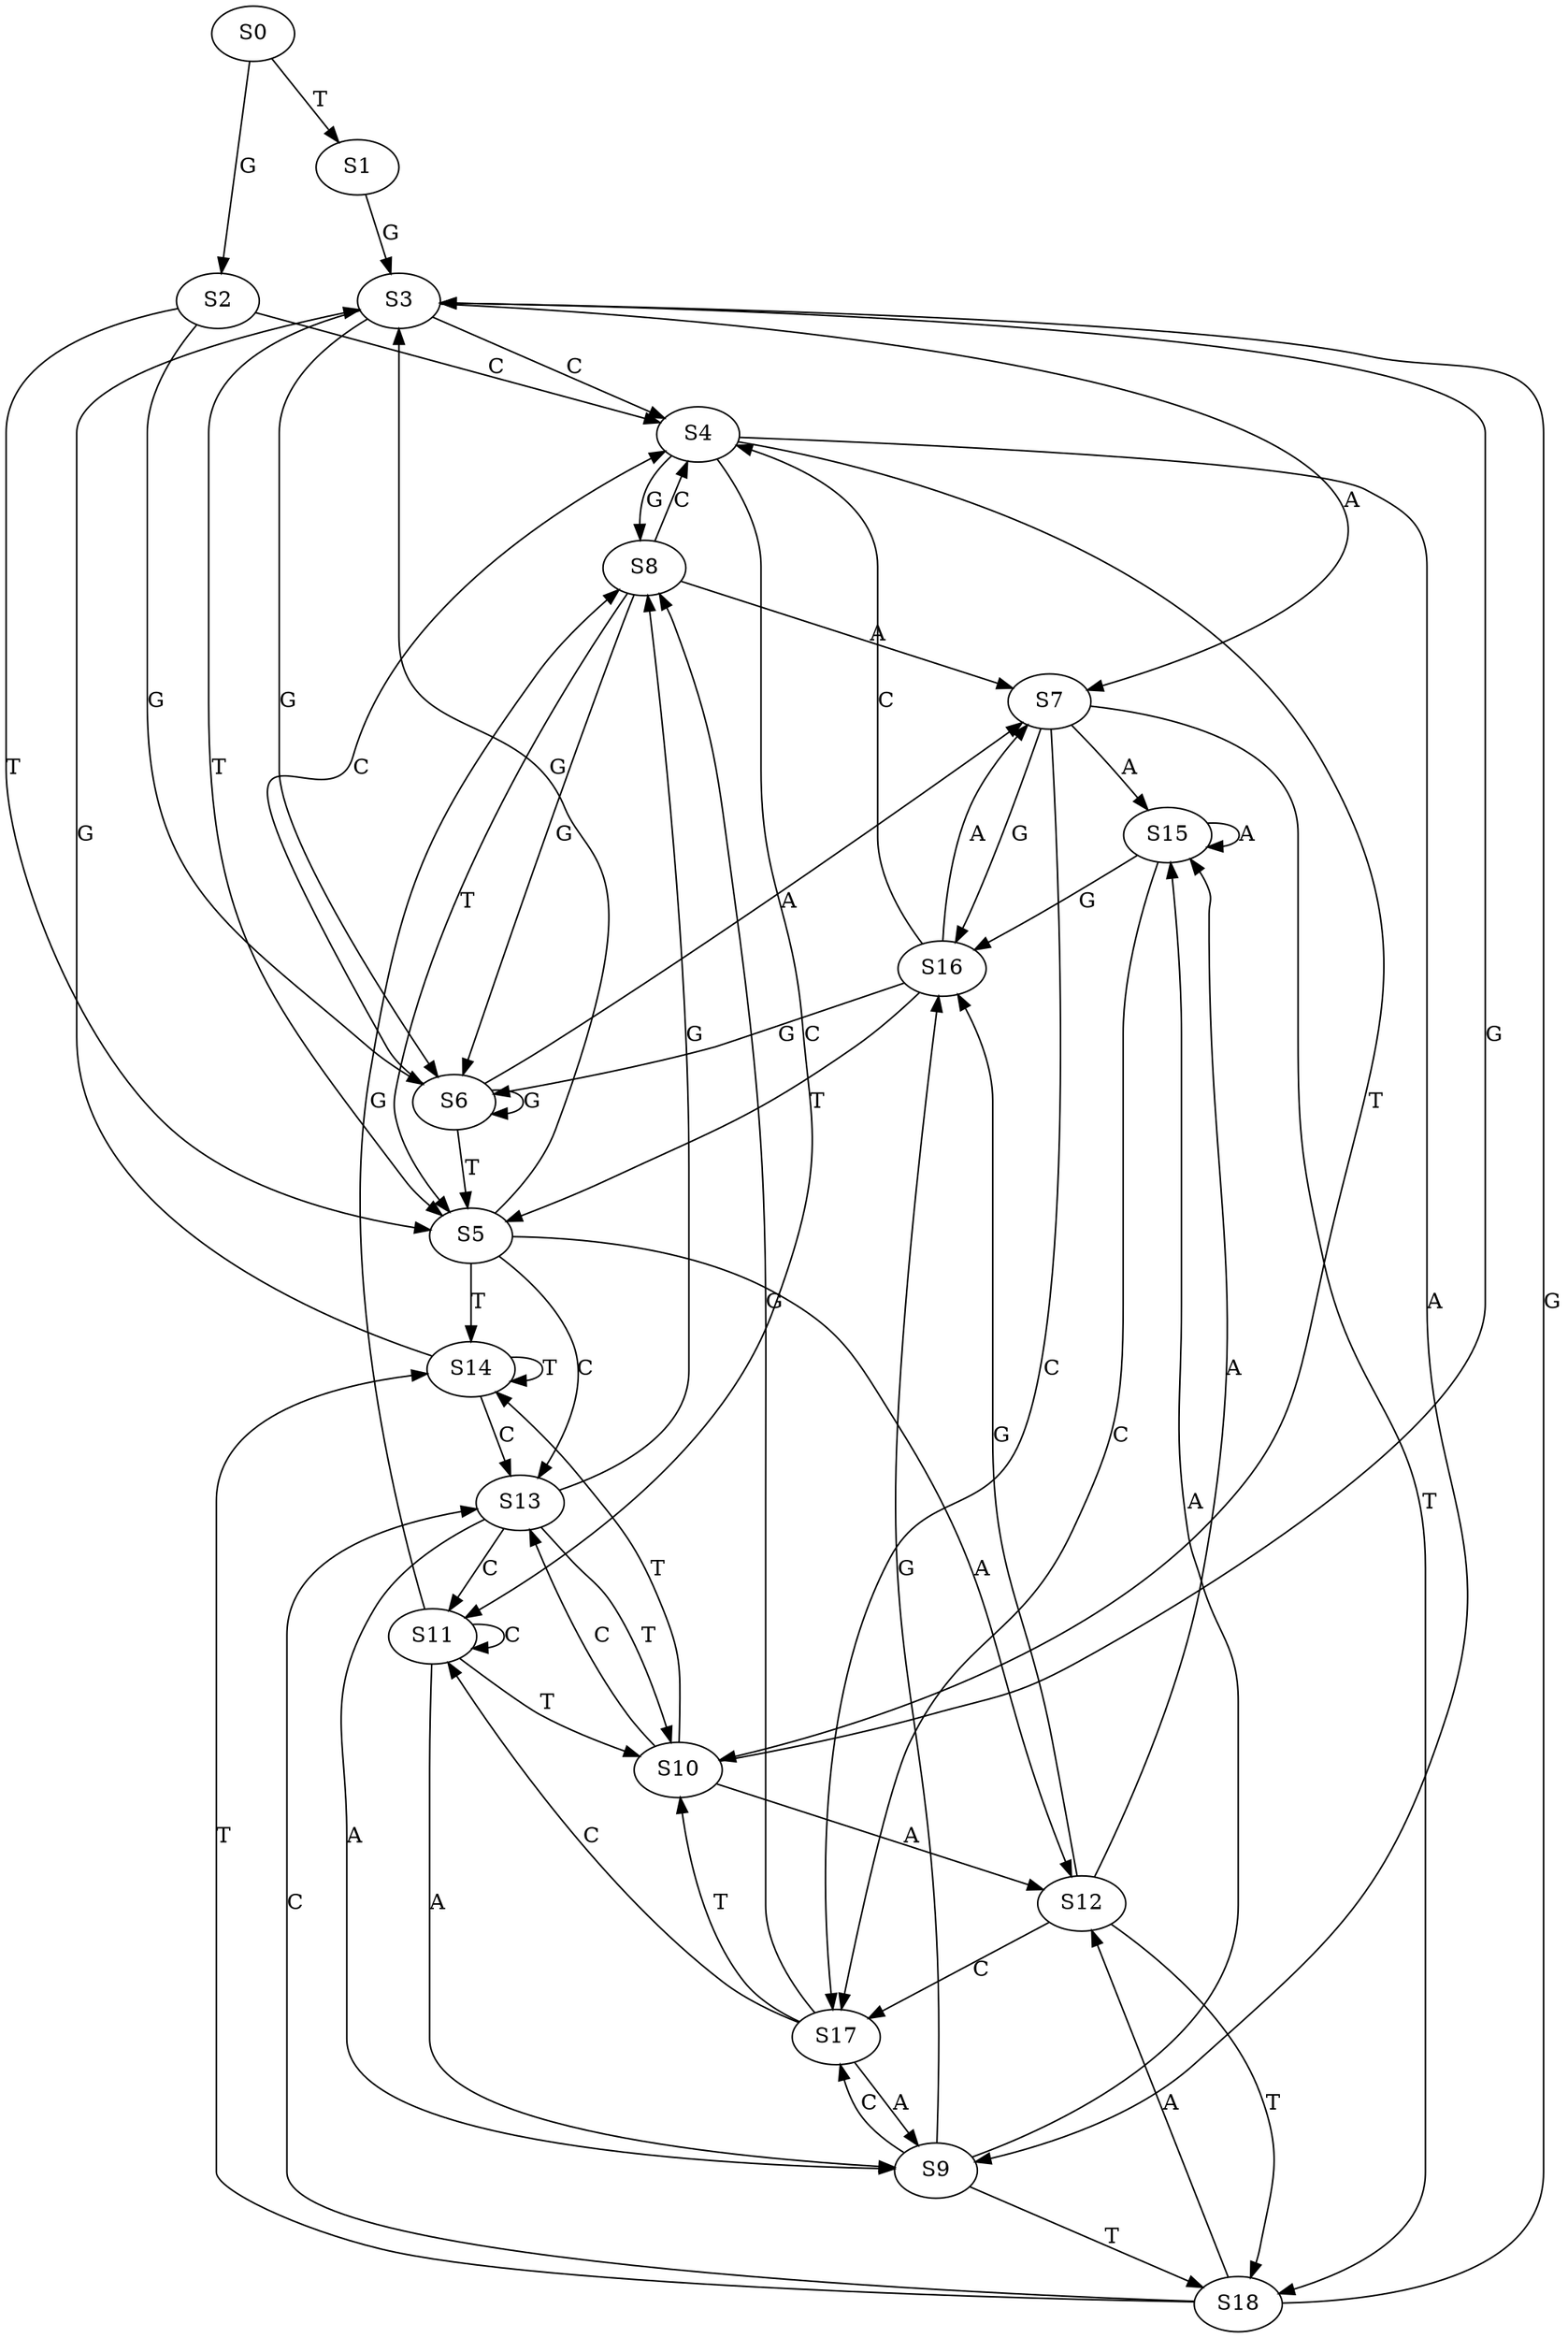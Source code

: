 strict digraph  {
	S0 -> S1 [ label = T ];
	S0 -> S2 [ label = G ];
	S1 -> S3 [ label = G ];
	S2 -> S4 [ label = C ];
	S2 -> S5 [ label = T ];
	S2 -> S6 [ label = G ];
	S3 -> S5 [ label = T ];
	S3 -> S6 [ label = G ];
	S3 -> S4 [ label = C ];
	S3 -> S7 [ label = A ];
	S4 -> S8 [ label = G ];
	S4 -> S9 [ label = A ];
	S4 -> S10 [ label = T ];
	S4 -> S11 [ label = C ];
	S5 -> S12 [ label = A ];
	S5 -> S13 [ label = C ];
	S5 -> S14 [ label = T ];
	S5 -> S3 [ label = G ];
	S6 -> S5 [ label = T ];
	S6 -> S7 [ label = A ];
	S6 -> S6 [ label = G ];
	S6 -> S4 [ label = C ];
	S7 -> S15 [ label = A ];
	S7 -> S16 [ label = G ];
	S7 -> S17 [ label = C ];
	S7 -> S18 [ label = T ];
	S8 -> S6 [ label = G ];
	S8 -> S4 [ label = C ];
	S8 -> S5 [ label = T ];
	S8 -> S7 [ label = A ];
	S9 -> S15 [ label = A ];
	S9 -> S17 [ label = C ];
	S9 -> S16 [ label = G ];
	S9 -> S18 [ label = T ];
	S10 -> S14 [ label = T ];
	S10 -> S13 [ label = C ];
	S10 -> S3 [ label = G ];
	S10 -> S12 [ label = A ];
	S11 -> S9 [ label = A ];
	S11 -> S8 [ label = G ];
	S11 -> S10 [ label = T ];
	S11 -> S11 [ label = C ];
	S12 -> S16 [ label = G ];
	S12 -> S17 [ label = C ];
	S12 -> S18 [ label = T ];
	S12 -> S15 [ label = A ];
	S13 -> S9 [ label = A ];
	S13 -> S8 [ label = G ];
	S13 -> S11 [ label = C ];
	S13 -> S10 [ label = T ];
	S14 -> S13 [ label = C ];
	S14 -> S3 [ label = G ];
	S14 -> S14 [ label = T ];
	S15 -> S16 [ label = G ];
	S15 -> S17 [ label = C ];
	S15 -> S15 [ label = A ];
	S16 -> S5 [ label = T ];
	S16 -> S7 [ label = A ];
	S16 -> S4 [ label = C ];
	S16 -> S6 [ label = G ];
	S17 -> S9 [ label = A ];
	S17 -> S11 [ label = C ];
	S17 -> S8 [ label = G ];
	S17 -> S10 [ label = T ];
	S18 -> S3 [ label = G ];
	S18 -> S13 [ label = C ];
	S18 -> S14 [ label = T ];
	S18 -> S12 [ label = A ];
}
